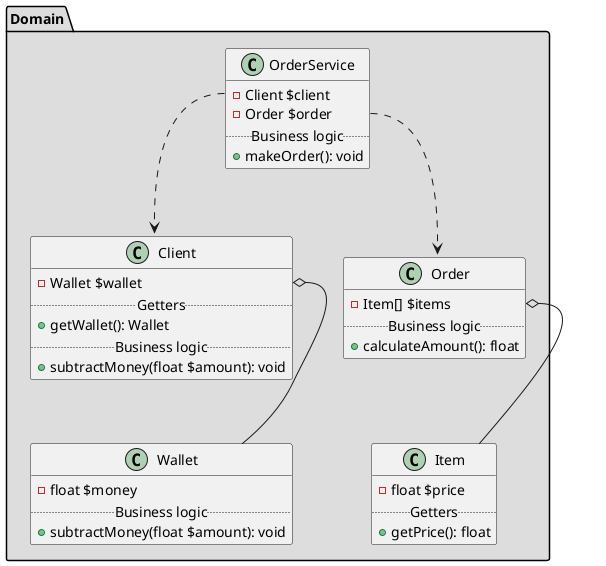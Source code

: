 @startuml
'https://plantuml.com/class-diagram

package "Domain" #DDDDDD {

    class Client {
        - Wallet $wallet
        .. Getters ..
        + getWallet(): Wallet
        .. Business logic ..
        + subtractMoney(float $amount): void
    }

    class Wallet {
        - float $money
        .. Business logic ..
        + subtractMoney(float $amount): void
    }

    class Order {
        - Item[] $items
        .. Business logic ..
        + calculateAmount(): float
    }

    class Item {
        - float $price
        .. Getters ..
        + getPrice(): float
    }

    class OrderService {
        - Client $client
        - Order $order
        .. Business logic ..
        + makeOrder(): void
    }

    Client::$wallet o-- Wallet
    Order::$items o-- Item
    OrderService::$order ..> Order
    OrderService::$client ..> Client
}

@enduml